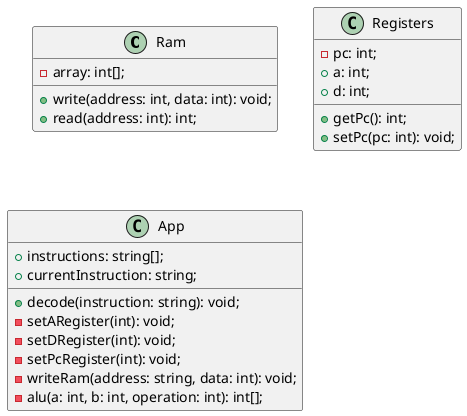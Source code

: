 @startuml

class Ram {
    - array: int[];
    + write(address: int, data: int): void;
    + read(address: int): int;
}

class Registers {
    - pc: int;
    + a: int;
    + d: int;
    + getPc(): int;
    + setPc(pc: int): void;
}

class App {
    + instructions: string[];
    + currentInstruction: string;
    + decode(instruction: string): void;
    - setARegister(int): void;
    - setDRegister(int): void;
    - setPcRegister(int): void;
    - writeRam(address: string, data: int): void;
    - alu(a: int, b: int, operation: int): int[];
}

@enduml